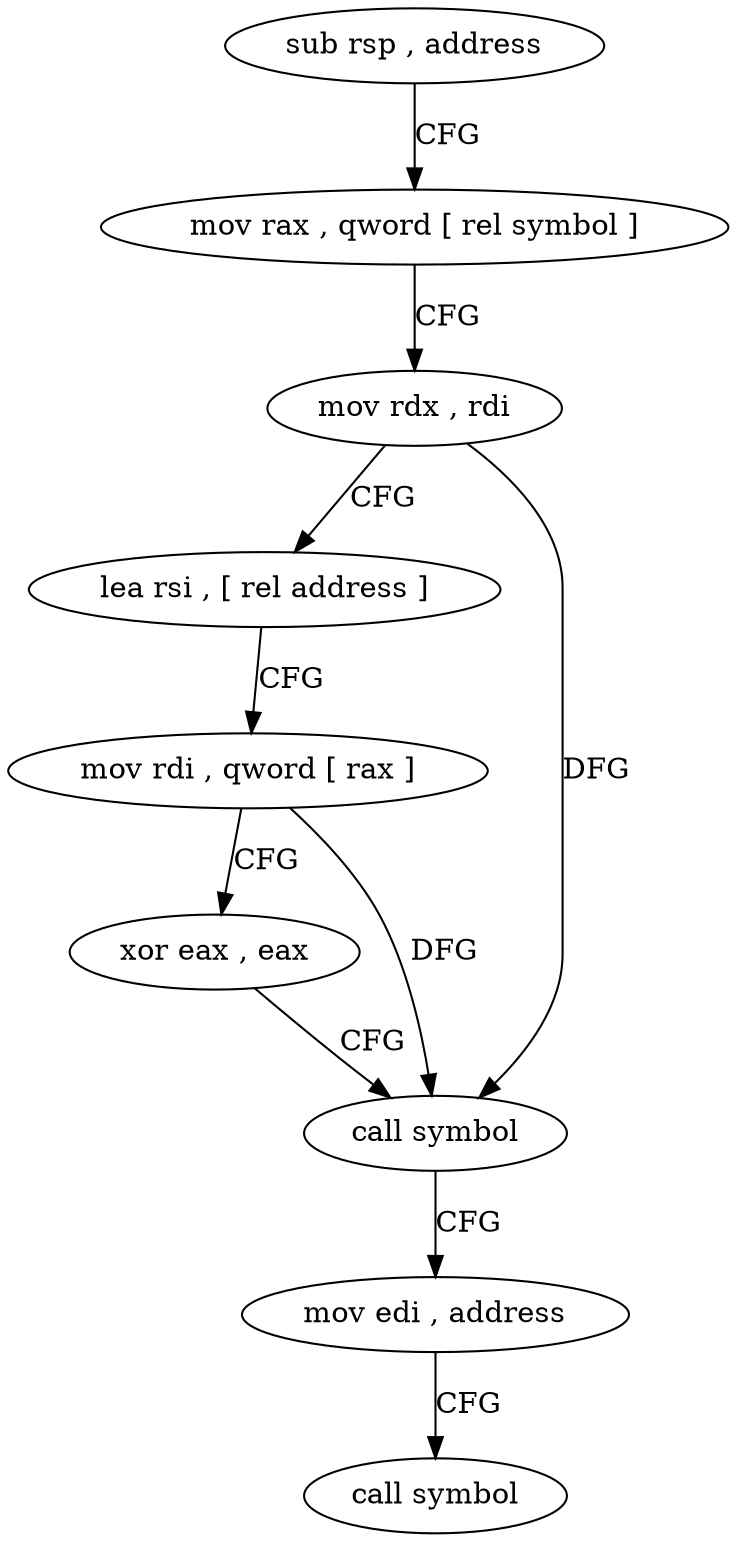 digraph "func" {
"126656" [label = "sub rsp , address" ]
"126660" [label = "mov rax , qword [ rel symbol ]" ]
"126667" [label = "mov rdx , rdi" ]
"126670" [label = "lea rsi , [ rel address ]" ]
"126677" [label = "mov rdi , qword [ rax ]" ]
"126680" [label = "xor eax , eax" ]
"126682" [label = "call symbol" ]
"126687" [label = "mov edi , address" ]
"126692" [label = "call symbol" ]
"126656" -> "126660" [ label = "CFG" ]
"126660" -> "126667" [ label = "CFG" ]
"126667" -> "126670" [ label = "CFG" ]
"126667" -> "126682" [ label = "DFG" ]
"126670" -> "126677" [ label = "CFG" ]
"126677" -> "126680" [ label = "CFG" ]
"126677" -> "126682" [ label = "DFG" ]
"126680" -> "126682" [ label = "CFG" ]
"126682" -> "126687" [ label = "CFG" ]
"126687" -> "126692" [ label = "CFG" ]
}
